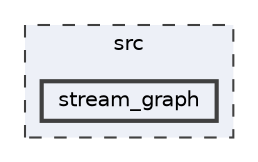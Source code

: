 digraph "src/stream_graph"
{
 // LATEX_PDF_SIZE
  bgcolor="transparent";
  edge [fontname=Helvetica,fontsize=10,labelfontname=Helvetica,labelfontsize=10];
  node [fontname=Helvetica,fontsize=10,shape=box,height=0.2,width=0.4];
  compound=true
  subgraph clusterdir_68267d1309a1af8e8297ef4c3efbcdba {
    graph [ bgcolor="#edf0f7", pencolor="grey25", label="src", fontname=Helvetica,fontsize=10 style="filled,dashed", URL="dir_68267d1309a1af8e8297ef4c3efbcdba.html",tooltip=""]
  dir_63002fc154149f1f3feb0459c59bcf6a [label="stream_graph", fillcolor="#edf0f7", color="grey25", style="filled,bold", URL="dir_63002fc154149f1f3feb0459c59bcf6a.html",tooltip=""];
  }
}
